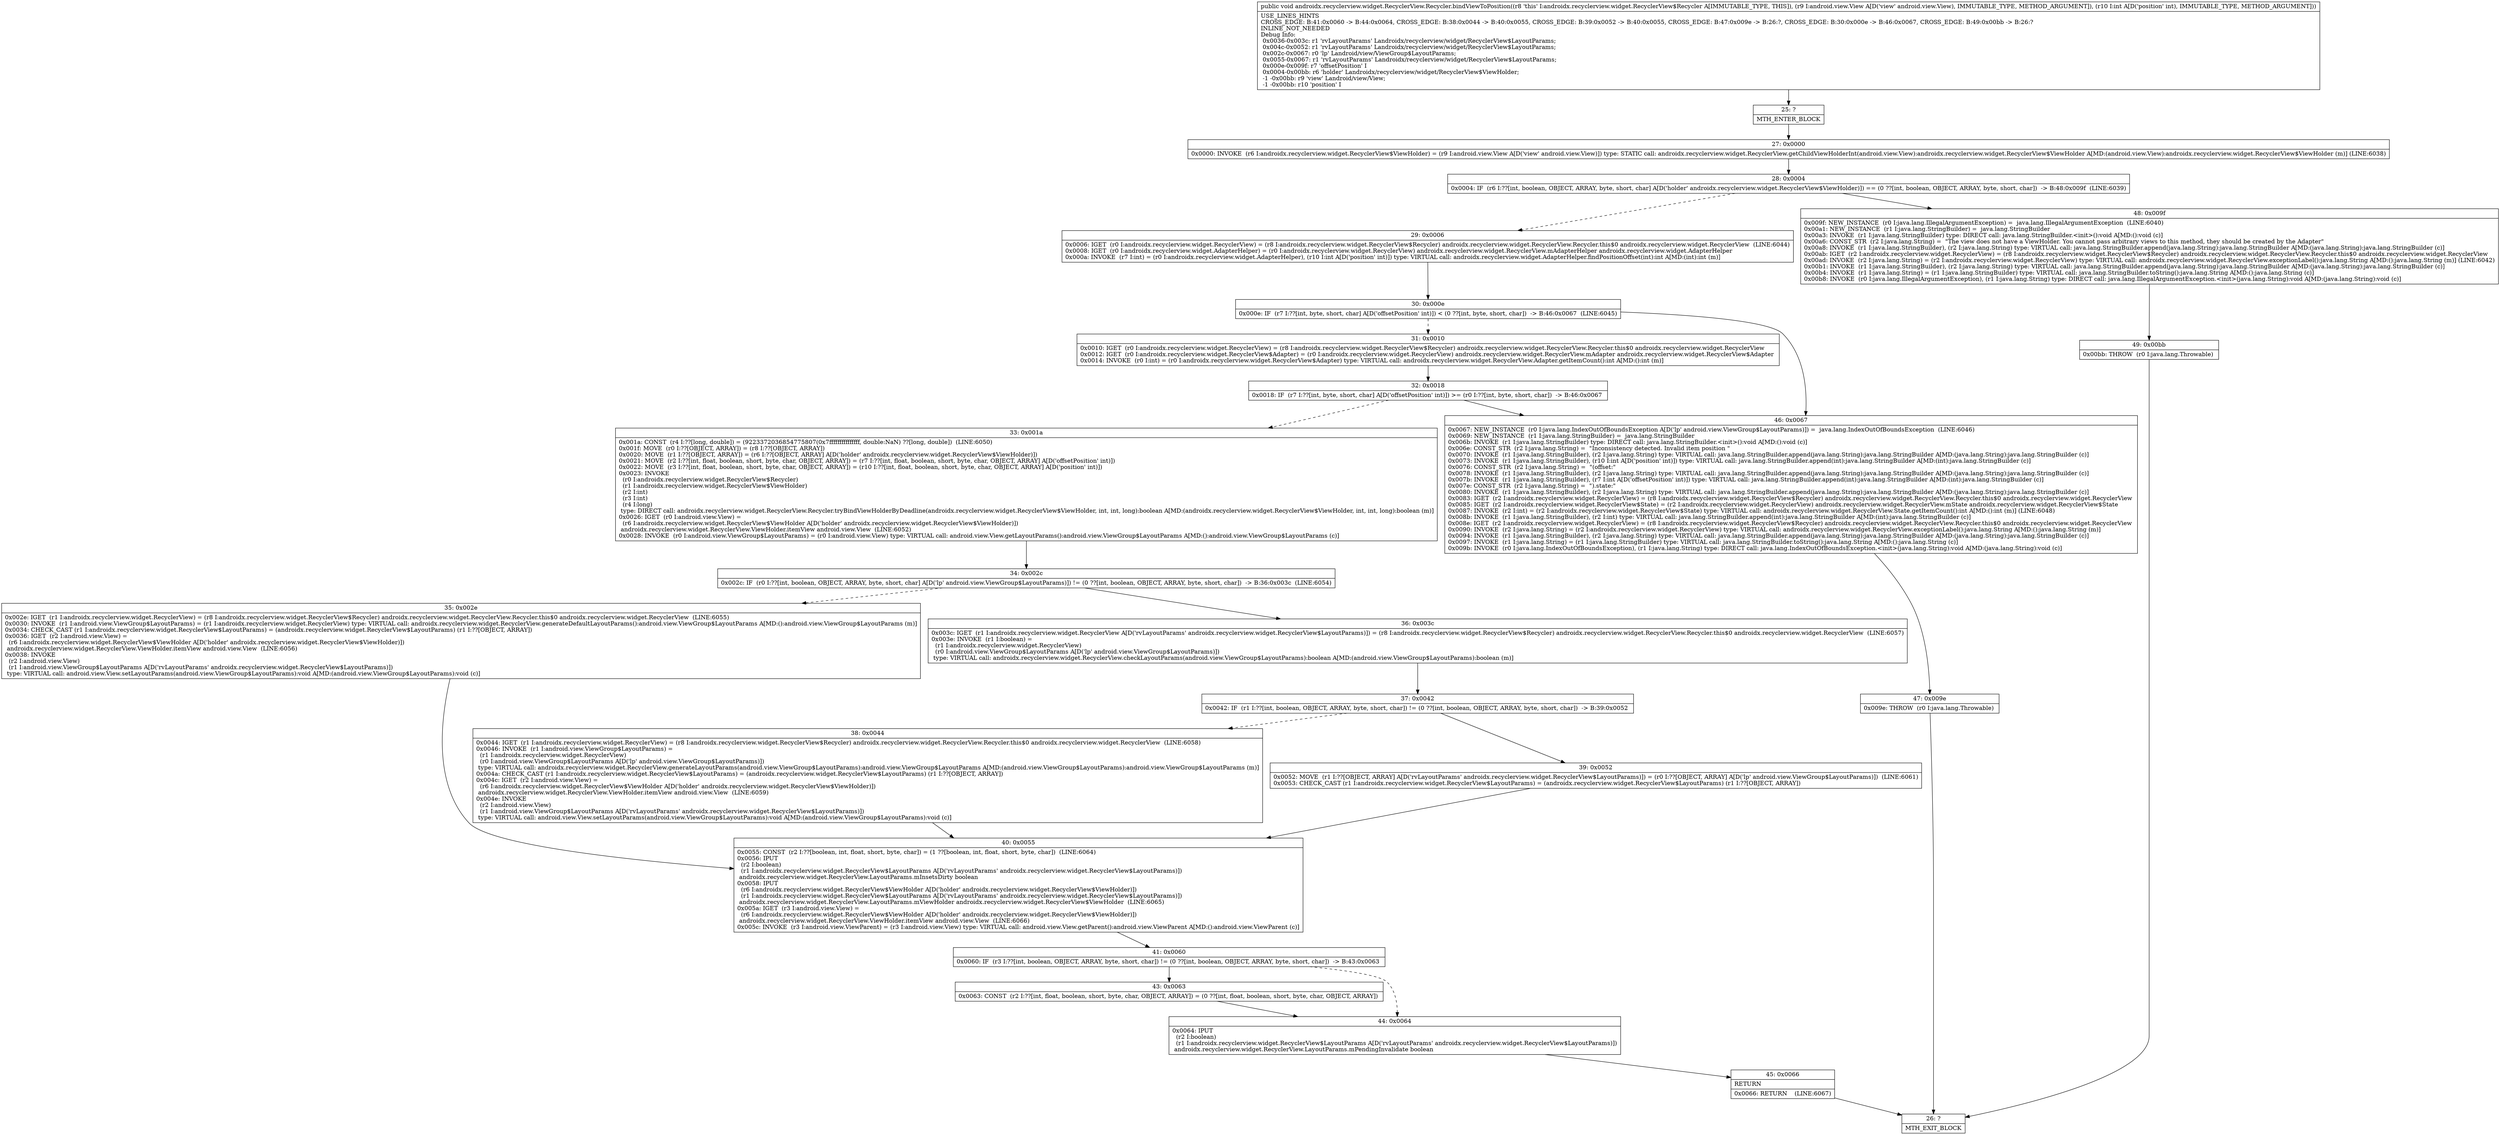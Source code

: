 digraph "CFG forandroidx.recyclerview.widget.RecyclerView.Recycler.bindViewToPosition(Landroid\/view\/View;I)V" {
Node_25 [shape=record,label="{25\:\ ?|MTH_ENTER_BLOCK\l}"];
Node_27 [shape=record,label="{27\:\ 0x0000|0x0000: INVOKE  (r6 I:androidx.recyclerview.widget.RecyclerView$ViewHolder) = (r9 I:android.view.View A[D('view' android.view.View)]) type: STATIC call: androidx.recyclerview.widget.RecyclerView.getChildViewHolderInt(android.view.View):androidx.recyclerview.widget.RecyclerView$ViewHolder A[MD:(android.view.View):androidx.recyclerview.widget.RecyclerView$ViewHolder (m)] (LINE:6038)\l}"];
Node_28 [shape=record,label="{28\:\ 0x0004|0x0004: IF  (r6 I:??[int, boolean, OBJECT, ARRAY, byte, short, char] A[D('holder' androidx.recyclerview.widget.RecyclerView$ViewHolder)]) == (0 ??[int, boolean, OBJECT, ARRAY, byte, short, char])  \-\> B:48:0x009f  (LINE:6039)\l}"];
Node_29 [shape=record,label="{29\:\ 0x0006|0x0006: IGET  (r0 I:androidx.recyclerview.widget.RecyclerView) = (r8 I:androidx.recyclerview.widget.RecyclerView$Recycler) androidx.recyclerview.widget.RecyclerView.Recycler.this$0 androidx.recyclerview.widget.RecyclerView  (LINE:6044)\l0x0008: IGET  (r0 I:androidx.recyclerview.widget.AdapterHelper) = (r0 I:androidx.recyclerview.widget.RecyclerView) androidx.recyclerview.widget.RecyclerView.mAdapterHelper androidx.recyclerview.widget.AdapterHelper \l0x000a: INVOKE  (r7 I:int) = (r0 I:androidx.recyclerview.widget.AdapterHelper), (r10 I:int A[D('position' int)]) type: VIRTUAL call: androidx.recyclerview.widget.AdapterHelper.findPositionOffset(int):int A[MD:(int):int (m)]\l}"];
Node_30 [shape=record,label="{30\:\ 0x000e|0x000e: IF  (r7 I:??[int, byte, short, char] A[D('offsetPosition' int)]) \< (0 ??[int, byte, short, char])  \-\> B:46:0x0067  (LINE:6045)\l}"];
Node_31 [shape=record,label="{31\:\ 0x0010|0x0010: IGET  (r0 I:androidx.recyclerview.widget.RecyclerView) = (r8 I:androidx.recyclerview.widget.RecyclerView$Recycler) androidx.recyclerview.widget.RecyclerView.Recycler.this$0 androidx.recyclerview.widget.RecyclerView \l0x0012: IGET  (r0 I:androidx.recyclerview.widget.RecyclerView$Adapter) = (r0 I:androidx.recyclerview.widget.RecyclerView) androidx.recyclerview.widget.RecyclerView.mAdapter androidx.recyclerview.widget.RecyclerView$Adapter \l0x0014: INVOKE  (r0 I:int) = (r0 I:androidx.recyclerview.widget.RecyclerView$Adapter) type: VIRTUAL call: androidx.recyclerview.widget.RecyclerView.Adapter.getItemCount():int A[MD:():int (m)]\l}"];
Node_32 [shape=record,label="{32\:\ 0x0018|0x0018: IF  (r7 I:??[int, byte, short, char] A[D('offsetPosition' int)]) \>= (r0 I:??[int, byte, short, char])  \-\> B:46:0x0067 \l}"];
Node_33 [shape=record,label="{33\:\ 0x001a|0x001a: CONST  (r4 I:??[long, double]) = (9223372036854775807(0x7fffffffffffffff, double:NaN) ??[long, double])  (LINE:6050)\l0x001f: MOVE  (r0 I:??[OBJECT, ARRAY]) = (r8 I:??[OBJECT, ARRAY]) \l0x0020: MOVE  (r1 I:??[OBJECT, ARRAY]) = (r6 I:??[OBJECT, ARRAY] A[D('holder' androidx.recyclerview.widget.RecyclerView$ViewHolder)]) \l0x0021: MOVE  (r2 I:??[int, float, boolean, short, byte, char, OBJECT, ARRAY]) = (r7 I:??[int, float, boolean, short, byte, char, OBJECT, ARRAY] A[D('offsetPosition' int)]) \l0x0022: MOVE  (r3 I:??[int, float, boolean, short, byte, char, OBJECT, ARRAY]) = (r10 I:??[int, float, boolean, short, byte, char, OBJECT, ARRAY] A[D('position' int)]) \l0x0023: INVOKE  \l  (r0 I:androidx.recyclerview.widget.RecyclerView$Recycler)\l  (r1 I:androidx.recyclerview.widget.RecyclerView$ViewHolder)\l  (r2 I:int)\l  (r3 I:int)\l  (r4 I:long)\l type: DIRECT call: androidx.recyclerview.widget.RecyclerView.Recycler.tryBindViewHolderByDeadline(androidx.recyclerview.widget.RecyclerView$ViewHolder, int, int, long):boolean A[MD:(androidx.recyclerview.widget.RecyclerView$ViewHolder, int, int, long):boolean (m)]\l0x0026: IGET  (r0 I:android.view.View) = \l  (r6 I:androidx.recyclerview.widget.RecyclerView$ViewHolder A[D('holder' androidx.recyclerview.widget.RecyclerView$ViewHolder)])\l androidx.recyclerview.widget.RecyclerView.ViewHolder.itemView android.view.View  (LINE:6052)\l0x0028: INVOKE  (r0 I:android.view.ViewGroup$LayoutParams) = (r0 I:android.view.View) type: VIRTUAL call: android.view.View.getLayoutParams():android.view.ViewGroup$LayoutParams A[MD:():android.view.ViewGroup$LayoutParams (c)]\l}"];
Node_34 [shape=record,label="{34\:\ 0x002c|0x002c: IF  (r0 I:??[int, boolean, OBJECT, ARRAY, byte, short, char] A[D('lp' android.view.ViewGroup$LayoutParams)]) != (0 ??[int, boolean, OBJECT, ARRAY, byte, short, char])  \-\> B:36:0x003c  (LINE:6054)\l}"];
Node_35 [shape=record,label="{35\:\ 0x002e|0x002e: IGET  (r1 I:androidx.recyclerview.widget.RecyclerView) = (r8 I:androidx.recyclerview.widget.RecyclerView$Recycler) androidx.recyclerview.widget.RecyclerView.Recycler.this$0 androidx.recyclerview.widget.RecyclerView  (LINE:6055)\l0x0030: INVOKE  (r1 I:android.view.ViewGroup$LayoutParams) = (r1 I:androidx.recyclerview.widget.RecyclerView) type: VIRTUAL call: androidx.recyclerview.widget.RecyclerView.generateDefaultLayoutParams():android.view.ViewGroup$LayoutParams A[MD:():android.view.ViewGroup$LayoutParams (m)]\l0x0034: CHECK_CAST (r1 I:androidx.recyclerview.widget.RecyclerView$LayoutParams) = (androidx.recyclerview.widget.RecyclerView$LayoutParams) (r1 I:??[OBJECT, ARRAY]) \l0x0036: IGET  (r2 I:android.view.View) = \l  (r6 I:androidx.recyclerview.widget.RecyclerView$ViewHolder A[D('holder' androidx.recyclerview.widget.RecyclerView$ViewHolder)])\l androidx.recyclerview.widget.RecyclerView.ViewHolder.itemView android.view.View  (LINE:6056)\l0x0038: INVOKE  \l  (r2 I:android.view.View)\l  (r1 I:android.view.ViewGroup$LayoutParams A[D('rvLayoutParams' androidx.recyclerview.widget.RecyclerView$LayoutParams)])\l type: VIRTUAL call: android.view.View.setLayoutParams(android.view.ViewGroup$LayoutParams):void A[MD:(android.view.ViewGroup$LayoutParams):void (c)]\l}"];
Node_40 [shape=record,label="{40\:\ 0x0055|0x0055: CONST  (r2 I:??[boolean, int, float, short, byte, char]) = (1 ??[boolean, int, float, short, byte, char])  (LINE:6064)\l0x0056: IPUT  \l  (r2 I:boolean)\l  (r1 I:androidx.recyclerview.widget.RecyclerView$LayoutParams A[D('rvLayoutParams' androidx.recyclerview.widget.RecyclerView$LayoutParams)])\l androidx.recyclerview.widget.RecyclerView.LayoutParams.mInsetsDirty boolean \l0x0058: IPUT  \l  (r6 I:androidx.recyclerview.widget.RecyclerView$ViewHolder A[D('holder' androidx.recyclerview.widget.RecyclerView$ViewHolder)])\l  (r1 I:androidx.recyclerview.widget.RecyclerView$LayoutParams A[D('rvLayoutParams' androidx.recyclerview.widget.RecyclerView$LayoutParams)])\l androidx.recyclerview.widget.RecyclerView.LayoutParams.mViewHolder androidx.recyclerview.widget.RecyclerView$ViewHolder  (LINE:6065)\l0x005a: IGET  (r3 I:android.view.View) = \l  (r6 I:androidx.recyclerview.widget.RecyclerView$ViewHolder A[D('holder' androidx.recyclerview.widget.RecyclerView$ViewHolder)])\l androidx.recyclerview.widget.RecyclerView.ViewHolder.itemView android.view.View  (LINE:6066)\l0x005c: INVOKE  (r3 I:android.view.ViewParent) = (r3 I:android.view.View) type: VIRTUAL call: android.view.View.getParent():android.view.ViewParent A[MD:():android.view.ViewParent (c)]\l}"];
Node_41 [shape=record,label="{41\:\ 0x0060|0x0060: IF  (r3 I:??[int, boolean, OBJECT, ARRAY, byte, short, char]) != (0 ??[int, boolean, OBJECT, ARRAY, byte, short, char])  \-\> B:43:0x0063 \l}"];
Node_43 [shape=record,label="{43\:\ 0x0063|0x0063: CONST  (r2 I:??[int, float, boolean, short, byte, char, OBJECT, ARRAY]) = (0 ??[int, float, boolean, short, byte, char, OBJECT, ARRAY]) \l}"];
Node_44 [shape=record,label="{44\:\ 0x0064|0x0064: IPUT  \l  (r2 I:boolean)\l  (r1 I:androidx.recyclerview.widget.RecyclerView$LayoutParams A[D('rvLayoutParams' androidx.recyclerview.widget.RecyclerView$LayoutParams)])\l androidx.recyclerview.widget.RecyclerView.LayoutParams.mPendingInvalidate boolean \l}"];
Node_45 [shape=record,label="{45\:\ 0x0066|RETURN\l|0x0066: RETURN    (LINE:6067)\l}"];
Node_26 [shape=record,label="{26\:\ ?|MTH_EXIT_BLOCK\l}"];
Node_36 [shape=record,label="{36\:\ 0x003c|0x003c: IGET  (r1 I:androidx.recyclerview.widget.RecyclerView A[D('rvLayoutParams' androidx.recyclerview.widget.RecyclerView$LayoutParams)]) = (r8 I:androidx.recyclerview.widget.RecyclerView$Recycler) androidx.recyclerview.widget.RecyclerView.Recycler.this$0 androidx.recyclerview.widget.RecyclerView  (LINE:6057)\l0x003e: INVOKE  (r1 I:boolean) = \l  (r1 I:androidx.recyclerview.widget.RecyclerView)\l  (r0 I:android.view.ViewGroup$LayoutParams A[D('lp' android.view.ViewGroup$LayoutParams)])\l type: VIRTUAL call: androidx.recyclerview.widget.RecyclerView.checkLayoutParams(android.view.ViewGroup$LayoutParams):boolean A[MD:(android.view.ViewGroup$LayoutParams):boolean (m)]\l}"];
Node_37 [shape=record,label="{37\:\ 0x0042|0x0042: IF  (r1 I:??[int, boolean, OBJECT, ARRAY, byte, short, char]) != (0 ??[int, boolean, OBJECT, ARRAY, byte, short, char])  \-\> B:39:0x0052 \l}"];
Node_38 [shape=record,label="{38\:\ 0x0044|0x0044: IGET  (r1 I:androidx.recyclerview.widget.RecyclerView) = (r8 I:androidx.recyclerview.widget.RecyclerView$Recycler) androidx.recyclerview.widget.RecyclerView.Recycler.this$0 androidx.recyclerview.widget.RecyclerView  (LINE:6058)\l0x0046: INVOKE  (r1 I:android.view.ViewGroup$LayoutParams) = \l  (r1 I:androidx.recyclerview.widget.RecyclerView)\l  (r0 I:android.view.ViewGroup$LayoutParams A[D('lp' android.view.ViewGroup$LayoutParams)])\l type: VIRTUAL call: androidx.recyclerview.widget.RecyclerView.generateLayoutParams(android.view.ViewGroup$LayoutParams):android.view.ViewGroup$LayoutParams A[MD:(android.view.ViewGroup$LayoutParams):android.view.ViewGroup$LayoutParams (m)]\l0x004a: CHECK_CAST (r1 I:androidx.recyclerview.widget.RecyclerView$LayoutParams) = (androidx.recyclerview.widget.RecyclerView$LayoutParams) (r1 I:??[OBJECT, ARRAY]) \l0x004c: IGET  (r2 I:android.view.View) = \l  (r6 I:androidx.recyclerview.widget.RecyclerView$ViewHolder A[D('holder' androidx.recyclerview.widget.RecyclerView$ViewHolder)])\l androidx.recyclerview.widget.RecyclerView.ViewHolder.itemView android.view.View  (LINE:6059)\l0x004e: INVOKE  \l  (r2 I:android.view.View)\l  (r1 I:android.view.ViewGroup$LayoutParams A[D('rvLayoutParams' androidx.recyclerview.widget.RecyclerView$LayoutParams)])\l type: VIRTUAL call: android.view.View.setLayoutParams(android.view.ViewGroup$LayoutParams):void A[MD:(android.view.ViewGroup$LayoutParams):void (c)]\l}"];
Node_39 [shape=record,label="{39\:\ 0x0052|0x0052: MOVE  (r1 I:??[OBJECT, ARRAY] A[D('rvLayoutParams' androidx.recyclerview.widget.RecyclerView$LayoutParams)]) = (r0 I:??[OBJECT, ARRAY] A[D('lp' android.view.ViewGroup$LayoutParams)])  (LINE:6061)\l0x0053: CHECK_CAST (r1 I:androidx.recyclerview.widget.RecyclerView$LayoutParams) = (androidx.recyclerview.widget.RecyclerView$LayoutParams) (r1 I:??[OBJECT, ARRAY]) \l}"];
Node_46 [shape=record,label="{46\:\ 0x0067|0x0067: NEW_INSTANCE  (r0 I:java.lang.IndexOutOfBoundsException A[D('lp' android.view.ViewGroup$LayoutParams)]) =  java.lang.IndexOutOfBoundsException  (LINE:6046)\l0x0069: NEW_INSTANCE  (r1 I:java.lang.StringBuilder) =  java.lang.StringBuilder \l0x006b: INVOKE  (r1 I:java.lang.StringBuilder) type: DIRECT call: java.lang.StringBuilder.\<init\>():void A[MD:():void (c)]\l0x006e: CONST_STR  (r2 I:java.lang.String) =  \"Inconsistency detected. Invalid item position \" \l0x0070: INVOKE  (r1 I:java.lang.StringBuilder), (r2 I:java.lang.String) type: VIRTUAL call: java.lang.StringBuilder.append(java.lang.String):java.lang.StringBuilder A[MD:(java.lang.String):java.lang.StringBuilder (c)]\l0x0073: INVOKE  (r1 I:java.lang.StringBuilder), (r10 I:int A[D('position' int)]) type: VIRTUAL call: java.lang.StringBuilder.append(int):java.lang.StringBuilder A[MD:(int):java.lang.StringBuilder (c)]\l0x0076: CONST_STR  (r2 I:java.lang.String) =  \"(offset:\" \l0x0078: INVOKE  (r1 I:java.lang.StringBuilder), (r2 I:java.lang.String) type: VIRTUAL call: java.lang.StringBuilder.append(java.lang.String):java.lang.StringBuilder A[MD:(java.lang.String):java.lang.StringBuilder (c)]\l0x007b: INVOKE  (r1 I:java.lang.StringBuilder), (r7 I:int A[D('offsetPosition' int)]) type: VIRTUAL call: java.lang.StringBuilder.append(int):java.lang.StringBuilder A[MD:(int):java.lang.StringBuilder (c)]\l0x007e: CONST_STR  (r2 I:java.lang.String) =  \").state:\" \l0x0080: INVOKE  (r1 I:java.lang.StringBuilder), (r2 I:java.lang.String) type: VIRTUAL call: java.lang.StringBuilder.append(java.lang.String):java.lang.StringBuilder A[MD:(java.lang.String):java.lang.StringBuilder (c)]\l0x0083: IGET  (r2 I:androidx.recyclerview.widget.RecyclerView) = (r8 I:androidx.recyclerview.widget.RecyclerView$Recycler) androidx.recyclerview.widget.RecyclerView.Recycler.this$0 androidx.recyclerview.widget.RecyclerView \l0x0085: IGET  (r2 I:androidx.recyclerview.widget.RecyclerView$State) = (r2 I:androidx.recyclerview.widget.RecyclerView) androidx.recyclerview.widget.RecyclerView.mState androidx.recyclerview.widget.RecyclerView$State \l0x0087: INVOKE  (r2 I:int) = (r2 I:androidx.recyclerview.widget.RecyclerView$State) type: VIRTUAL call: androidx.recyclerview.widget.RecyclerView.State.getItemCount():int A[MD:():int (m)] (LINE:6048)\l0x008b: INVOKE  (r1 I:java.lang.StringBuilder), (r2 I:int) type: VIRTUAL call: java.lang.StringBuilder.append(int):java.lang.StringBuilder A[MD:(int):java.lang.StringBuilder (c)]\l0x008e: IGET  (r2 I:androidx.recyclerview.widget.RecyclerView) = (r8 I:androidx.recyclerview.widget.RecyclerView$Recycler) androidx.recyclerview.widget.RecyclerView.Recycler.this$0 androidx.recyclerview.widget.RecyclerView \l0x0090: INVOKE  (r2 I:java.lang.String) = (r2 I:androidx.recyclerview.widget.RecyclerView) type: VIRTUAL call: androidx.recyclerview.widget.RecyclerView.exceptionLabel():java.lang.String A[MD:():java.lang.String (m)]\l0x0094: INVOKE  (r1 I:java.lang.StringBuilder), (r2 I:java.lang.String) type: VIRTUAL call: java.lang.StringBuilder.append(java.lang.String):java.lang.StringBuilder A[MD:(java.lang.String):java.lang.StringBuilder (c)]\l0x0097: INVOKE  (r1 I:java.lang.String) = (r1 I:java.lang.StringBuilder) type: VIRTUAL call: java.lang.StringBuilder.toString():java.lang.String A[MD:():java.lang.String (c)]\l0x009b: INVOKE  (r0 I:java.lang.IndexOutOfBoundsException), (r1 I:java.lang.String) type: DIRECT call: java.lang.IndexOutOfBoundsException.\<init\>(java.lang.String):void A[MD:(java.lang.String):void (c)]\l}"];
Node_47 [shape=record,label="{47\:\ 0x009e|0x009e: THROW  (r0 I:java.lang.Throwable) \l}"];
Node_48 [shape=record,label="{48\:\ 0x009f|0x009f: NEW_INSTANCE  (r0 I:java.lang.IllegalArgumentException) =  java.lang.IllegalArgumentException  (LINE:6040)\l0x00a1: NEW_INSTANCE  (r1 I:java.lang.StringBuilder) =  java.lang.StringBuilder \l0x00a3: INVOKE  (r1 I:java.lang.StringBuilder) type: DIRECT call: java.lang.StringBuilder.\<init\>():void A[MD:():void (c)]\l0x00a6: CONST_STR  (r2 I:java.lang.String) =  \"The view does not have a ViewHolder. You cannot pass arbitrary views to this method, they should be created by the Adapter\" \l0x00a8: INVOKE  (r1 I:java.lang.StringBuilder), (r2 I:java.lang.String) type: VIRTUAL call: java.lang.StringBuilder.append(java.lang.String):java.lang.StringBuilder A[MD:(java.lang.String):java.lang.StringBuilder (c)]\l0x00ab: IGET  (r2 I:androidx.recyclerview.widget.RecyclerView) = (r8 I:androidx.recyclerview.widget.RecyclerView$Recycler) androidx.recyclerview.widget.RecyclerView.Recycler.this$0 androidx.recyclerview.widget.RecyclerView \l0x00ad: INVOKE  (r2 I:java.lang.String) = (r2 I:androidx.recyclerview.widget.RecyclerView) type: VIRTUAL call: androidx.recyclerview.widget.RecyclerView.exceptionLabel():java.lang.String A[MD:():java.lang.String (m)] (LINE:6042)\l0x00b1: INVOKE  (r1 I:java.lang.StringBuilder), (r2 I:java.lang.String) type: VIRTUAL call: java.lang.StringBuilder.append(java.lang.String):java.lang.StringBuilder A[MD:(java.lang.String):java.lang.StringBuilder (c)]\l0x00b4: INVOKE  (r1 I:java.lang.String) = (r1 I:java.lang.StringBuilder) type: VIRTUAL call: java.lang.StringBuilder.toString():java.lang.String A[MD:():java.lang.String (c)]\l0x00b8: INVOKE  (r0 I:java.lang.IllegalArgumentException), (r1 I:java.lang.String) type: DIRECT call: java.lang.IllegalArgumentException.\<init\>(java.lang.String):void A[MD:(java.lang.String):void (c)]\l}"];
Node_49 [shape=record,label="{49\:\ 0x00bb|0x00bb: THROW  (r0 I:java.lang.Throwable) \l}"];
MethodNode[shape=record,label="{public void androidx.recyclerview.widget.RecyclerView.Recycler.bindViewToPosition((r8 'this' I:androidx.recyclerview.widget.RecyclerView$Recycler A[IMMUTABLE_TYPE, THIS]), (r9 I:android.view.View A[D('view' android.view.View), IMMUTABLE_TYPE, METHOD_ARGUMENT]), (r10 I:int A[D('position' int), IMMUTABLE_TYPE, METHOD_ARGUMENT]))  | USE_LINES_HINTS\lCROSS_EDGE: B:41:0x0060 \-\> B:44:0x0064, CROSS_EDGE: B:38:0x0044 \-\> B:40:0x0055, CROSS_EDGE: B:39:0x0052 \-\> B:40:0x0055, CROSS_EDGE: B:47:0x009e \-\> B:26:?, CROSS_EDGE: B:30:0x000e \-\> B:46:0x0067, CROSS_EDGE: B:49:0x00bb \-\> B:26:?\lINLINE_NOT_NEEDED\lDebug Info:\l  0x0036\-0x003c: r1 'rvLayoutParams' Landroidx\/recyclerview\/widget\/RecyclerView$LayoutParams;\l  0x004c\-0x0052: r1 'rvLayoutParams' Landroidx\/recyclerview\/widget\/RecyclerView$LayoutParams;\l  0x002c\-0x0067: r0 'lp' Landroid\/view\/ViewGroup$LayoutParams;\l  0x0055\-0x0067: r1 'rvLayoutParams' Landroidx\/recyclerview\/widget\/RecyclerView$LayoutParams;\l  0x000e\-0x009f: r7 'offsetPosition' I\l  0x0004\-0x00bb: r6 'holder' Landroidx\/recyclerview\/widget\/RecyclerView$ViewHolder;\l  \-1 \-0x00bb: r9 'view' Landroid\/view\/View;\l  \-1 \-0x00bb: r10 'position' I\l}"];
MethodNode -> Node_25;Node_25 -> Node_27;
Node_27 -> Node_28;
Node_28 -> Node_29[style=dashed];
Node_28 -> Node_48;
Node_29 -> Node_30;
Node_30 -> Node_31[style=dashed];
Node_30 -> Node_46;
Node_31 -> Node_32;
Node_32 -> Node_33[style=dashed];
Node_32 -> Node_46;
Node_33 -> Node_34;
Node_34 -> Node_35[style=dashed];
Node_34 -> Node_36;
Node_35 -> Node_40;
Node_40 -> Node_41;
Node_41 -> Node_43;
Node_41 -> Node_44[style=dashed];
Node_43 -> Node_44;
Node_44 -> Node_45;
Node_45 -> Node_26;
Node_36 -> Node_37;
Node_37 -> Node_38[style=dashed];
Node_37 -> Node_39;
Node_38 -> Node_40;
Node_39 -> Node_40;
Node_46 -> Node_47;
Node_47 -> Node_26;
Node_48 -> Node_49;
Node_49 -> Node_26;
}

